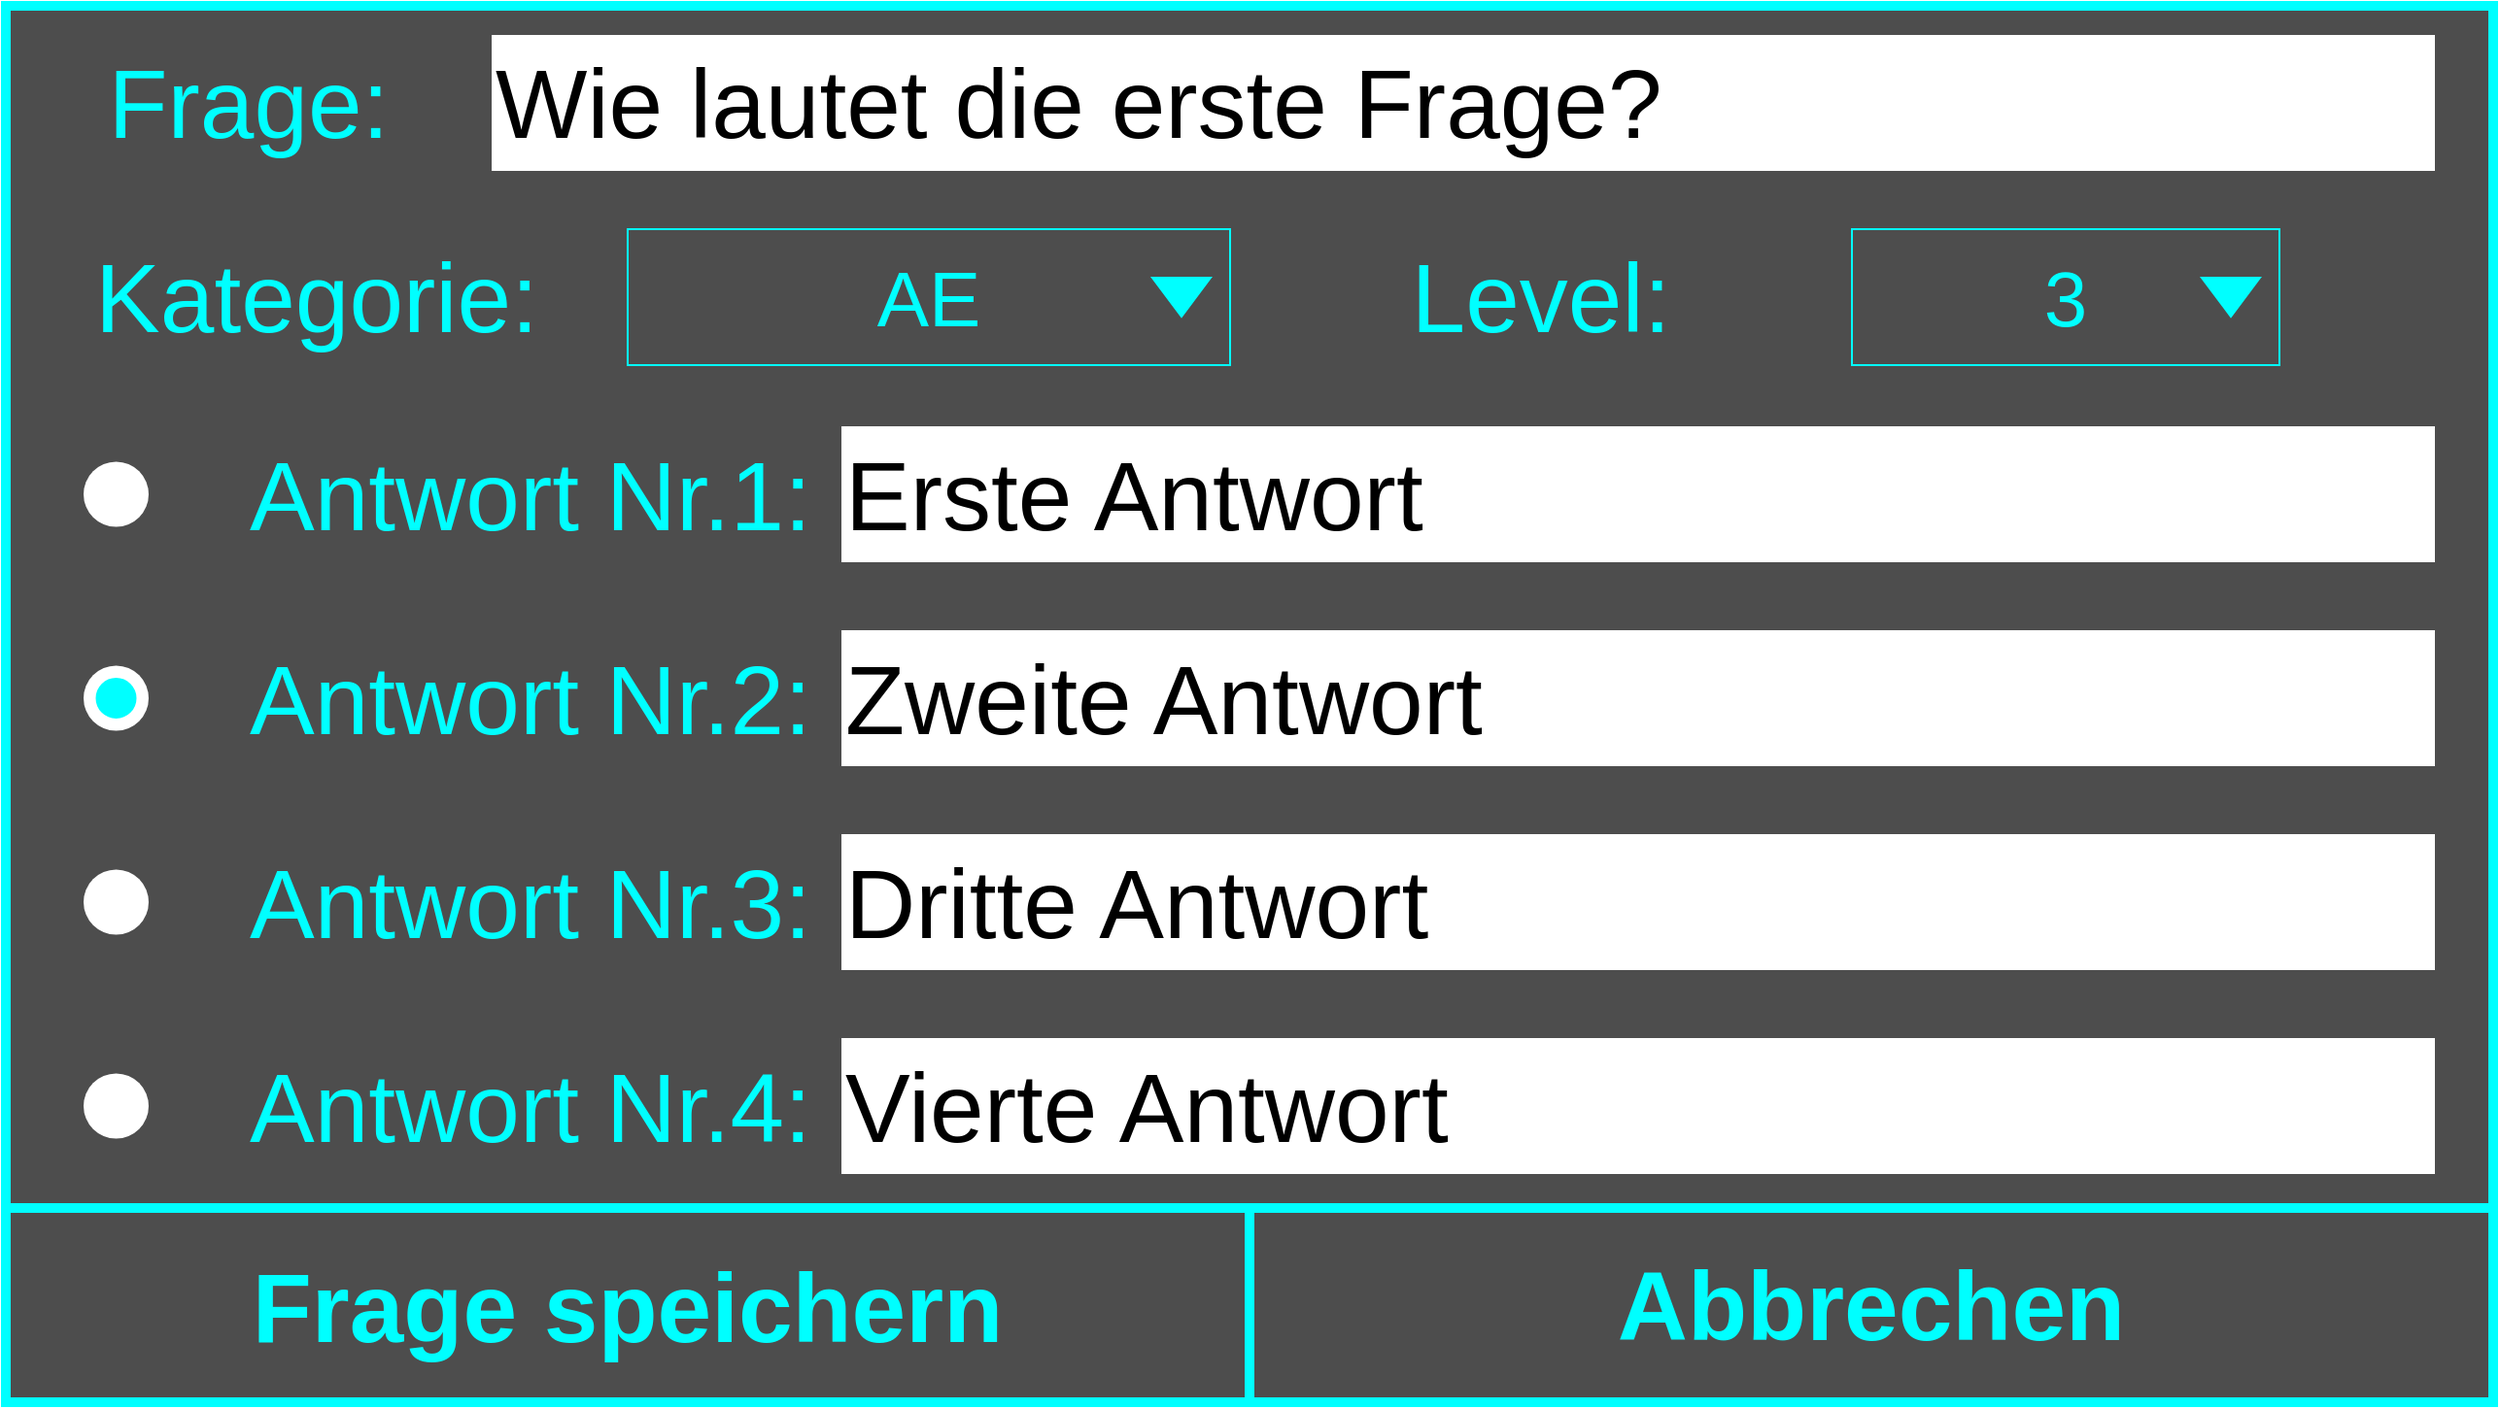 <mxfile version="14.6.13" type="device"><diagram id="7ufu-2xWMey9KHMllkBW" name="Page-1"><mxGraphModel dx="1038" dy="1648" grid="1" gridSize="10" guides="1" tooltips="1" connect="1" arrows="1" fold="1" page="1" pageScale="1" pageWidth="827" pageHeight="1169" math="0" shadow="0"><root><mxCell id="0"/><mxCell id="1" parent="0"/><mxCell id="PIx4minwWeIDictenfKv-2" value="" style="rounded=0;whiteSpace=wrap;html=1;fillColor=#4D4D4D;strokeWidth=5;strokeColor=#00FFFF;" parent="1" vertex="1"><mxGeometry x="10" y="-1160" width="1280" height="719" as="geometry"/></mxCell><mxCell id="ujxIVQF0xxhMp6g8akBR-1" value="" style="rounded=0;whiteSpace=wrap;html=1;strokeWidth=5;strokeColor=#00FFFF;fillColor=none;" vertex="1" parent="1"><mxGeometry x="10" y="-541" width="640" height="100" as="geometry"/></mxCell><mxCell id="ujxIVQF0xxhMp6g8akBR-2" value="" style="rounded=0;whiteSpace=wrap;html=1;strokeWidth=5;strokeColor=#00FFFF;fillColor=none;" vertex="1" parent="1"><mxGeometry x="650" y="-541" width="640" height="100" as="geometry"/></mxCell><mxCell id="ujxIVQF0xxhMp6g8akBR-3" value="&lt;font color=&quot;#00FFFF&quot;&gt;Frage speichern&lt;br&gt;&lt;/font&gt;" style="text;html=1;strokeColor=none;fillColor=none;align=center;verticalAlign=middle;whiteSpace=wrap;rounded=0;fontSize=50;fontStyle=1" vertex="1" parent="1"><mxGeometry x="10" y="-540" width="640" height="100" as="geometry"/></mxCell><mxCell id="ujxIVQF0xxhMp6g8akBR-4" value="&lt;font color=&quot;#00FFFF&quot;&gt;Abbrechen&lt;br&gt;&lt;/font&gt;" style="text;html=1;strokeColor=none;fillColor=none;align=center;verticalAlign=middle;whiteSpace=wrap;rounded=0;fontSize=50;fontStyle=1" vertex="1" parent="1"><mxGeometry x="650" y="-541" width="640" height="100" as="geometry"/></mxCell><mxCell id="ujxIVQF0xxhMp6g8akBR-5" value="&lt;font color=&quot;#00FFFF&quot;&gt;Frage:&lt;/font&gt;" style="text;html=1;strokeColor=none;fillColor=none;align=center;verticalAlign=middle;whiteSpace=wrap;rounded=0;fontSize=50;" vertex="1" parent="1"><mxGeometry x="10" y="-1160" width="250" height="100" as="geometry"/></mxCell><mxCell id="ujxIVQF0xxhMp6g8akBR-6" value="" style="rounded=0;whiteSpace=wrap;html=1;fontSize=50;strokeWidth=5;strokeColor=none;" vertex="1" parent="1"><mxGeometry x="260" y="-1145" width="1000" height="70" as="geometry"/></mxCell><mxCell id="ujxIVQF0xxhMp6g8akBR-7" value="Wie lautet die erste Frage?" style="text;html=1;strokeColor=none;fillColor=none;align=left;verticalAlign=middle;whiteSpace=wrap;rounded=0;fontSize=50;" vertex="1" parent="1"><mxGeometry x="260" y="-1145" width="1000" height="70" as="geometry"/></mxCell><mxCell id="ujxIVQF0xxhMp6g8akBR-8" value="&lt;font color=&quot;#00FFFF&quot;&gt;Kategorie:&lt;/font&gt;" style="text;html=1;strokeColor=none;fillColor=none;align=center;verticalAlign=middle;whiteSpace=wrap;rounded=0;fontSize=50;" vertex="1" parent="1"><mxGeometry x="10" y="-1060" width="320" height="100" as="geometry"/></mxCell><mxCell id="ujxIVQF0xxhMp6g8akBR-9" value="" style="rounded=0;whiteSpace=wrap;html=1;fontSize=50;strokeColor=#00FFFF;strokeWidth=1;align=left;fillColor=none;" vertex="1" parent="1"><mxGeometry x="330" y="-1045" width="310" height="70" as="geometry"/></mxCell><mxCell id="ujxIVQF0xxhMp6g8akBR-10" value="&lt;font style=&quot;font-size: 40px&quot; color=&quot;#00FFFF&quot;&gt;AE&lt;/font&gt;" style="text;html=1;strokeColor=none;fillColor=none;align=center;verticalAlign=middle;whiteSpace=wrap;rounded=0;fontSize=40;" vertex="1" parent="1"><mxGeometry x="330" y="-1045" width="310" height="70" as="geometry"/></mxCell><mxCell id="ujxIVQF0xxhMp6g8akBR-11" value="" style="triangle;whiteSpace=wrap;html=1;fontSize=40;strokeColor=#00FFFF;strokeWidth=1;align=left;direction=south;fillColor=#00FFFF;" vertex="1" parent="1"><mxGeometry x="600" y="-1020" width="30" height="20" as="geometry"/></mxCell><mxCell id="ujxIVQF0xxhMp6g8akBR-12" value="&lt;font color=&quot;#00FFFF&quot;&gt;Level:&lt;/font&gt;" style="text;html=1;strokeColor=none;fillColor=none;align=center;verticalAlign=middle;whiteSpace=wrap;rounded=0;fontSize=50;" vertex="1" parent="1"><mxGeometry x="640" y="-1060" width="320" height="100" as="geometry"/></mxCell><mxCell id="ujxIVQF0xxhMp6g8akBR-13" value="" style="rounded=0;whiteSpace=wrap;html=1;fontSize=50;strokeColor=#00FFFF;strokeWidth=1;align=left;fillColor=none;" vertex="1" parent="1"><mxGeometry x="960" y="-1045" width="220" height="70" as="geometry"/></mxCell><mxCell id="ujxIVQF0xxhMp6g8akBR-14" value="&lt;font style=&quot;font-size: 40px&quot; color=&quot;#00FFFF&quot;&gt;3&lt;/font&gt;" style="text;html=1;strokeColor=none;fillColor=none;align=center;verticalAlign=middle;whiteSpace=wrap;rounded=0;fontSize=40;" vertex="1" parent="1"><mxGeometry x="960" y="-1045" width="220" height="70" as="geometry"/></mxCell><mxCell id="ujxIVQF0xxhMp6g8akBR-15" value="" style="triangle;whiteSpace=wrap;html=1;fontSize=40;strokeColor=#00FFFF;strokeWidth=1;align=left;direction=south;fillColor=#00FFFF;" vertex="1" parent="1"><mxGeometry x="1140" y="-1020" width="30" height="20" as="geometry"/></mxCell><mxCell id="ujxIVQF0xxhMp6g8akBR-17" value="&lt;font color=&quot;#00FFFF&quot;&gt;Antwort Nr.4:&lt;/font&gt;" style="text;html=1;strokeColor=none;fillColor=none;align=center;verticalAlign=middle;whiteSpace=wrap;rounded=0;fontSize=50;" vertex="1" parent="1"><mxGeometry x="120" y="-646" width="320" height="105" as="geometry"/></mxCell><mxCell id="ujxIVQF0xxhMp6g8akBR-18" value="" style="ellipse;whiteSpace=wrap;html=1;aspect=fixed;fontSize=40;strokeWidth=1;align=left;strokeColor=none;" vertex="1" parent="1"><mxGeometry x="50" y="-610.25" width="33.5" height="33.5" as="geometry"/></mxCell><mxCell id="ujxIVQF0xxhMp6g8akBR-19" value="" style="rounded=0;whiteSpace=wrap;html=1;fontSize=50;strokeWidth=5;strokeColor=none;" vertex="1" parent="1"><mxGeometry x="440" y="-628.5" width="820" height="70" as="geometry"/></mxCell><mxCell id="ujxIVQF0xxhMp6g8akBR-20" value="Vierte Antwort" style="text;html=1;strokeColor=none;fillColor=none;align=left;verticalAlign=middle;whiteSpace=wrap;rounded=0;fontSize=50;" vertex="1" parent="1"><mxGeometry x="440" y="-628.5" width="820" height="70" as="geometry"/></mxCell><mxCell id="ujxIVQF0xxhMp6g8akBR-21" value="&lt;font color=&quot;#00FFFF&quot;&gt;Antwort Nr.3:&lt;/font&gt;" style="text;html=1;strokeColor=none;fillColor=none;align=center;verticalAlign=middle;whiteSpace=wrap;rounded=0;fontSize=50;" vertex="1" parent="1"><mxGeometry x="120" y="-751" width="320" height="105" as="geometry"/></mxCell><mxCell id="ujxIVQF0xxhMp6g8akBR-22" value="" style="ellipse;whiteSpace=wrap;html=1;aspect=fixed;fontSize=40;strokeWidth=1;align=left;strokeColor=none;" vertex="1" parent="1"><mxGeometry x="50" y="-715.25" width="33.5" height="33.5" as="geometry"/></mxCell><mxCell id="ujxIVQF0xxhMp6g8akBR-23" value="" style="rounded=0;whiteSpace=wrap;html=1;fontSize=50;strokeWidth=5;strokeColor=none;" vertex="1" parent="1"><mxGeometry x="440" y="-733.5" width="820" height="70" as="geometry"/></mxCell><mxCell id="ujxIVQF0xxhMp6g8akBR-24" value="Dritte Antwort" style="text;html=1;strokeColor=none;fillColor=none;align=left;verticalAlign=middle;whiteSpace=wrap;rounded=0;fontSize=50;" vertex="1" parent="1"><mxGeometry x="440" y="-733.5" width="820" height="70" as="geometry"/></mxCell><mxCell id="ujxIVQF0xxhMp6g8akBR-25" value="&lt;font color=&quot;#00FFFF&quot;&gt;Antwort Nr.2:&lt;/font&gt;" style="text;html=1;strokeColor=none;fillColor=none;align=center;verticalAlign=middle;whiteSpace=wrap;rounded=0;fontSize=50;" vertex="1" parent="1"><mxGeometry x="120" y="-856" width="320" height="105" as="geometry"/></mxCell><mxCell id="ujxIVQF0xxhMp6g8akBR-26" value="" style="ellipse;whiteSpace=wrap;html=1;aspect=fixed;fontSize=40;strokeWidth=1;align=left;strokeColor=none;" vertex="1" parent="1"><mxGeometry x="50" y="-820.25" width="33.5" height="33.5" as="geometry"/></mxCell><mxCell id="ujxIVQF0xxhMp6g8akBR-27" value="" style="rounded=0;whiteSpace=wrap;html=1;fontSize=50;strokeWidth=5;strokeColor=none;" vertex="1" parent="1"><mxGeometry x="440" y="-838.5" width="820" height="70" as="geometry"/></mxCell><mxCell id="ujxIVQF0xxhMp6g8akBR-28" value="Zweite Antwort" style="text;html=1;strokeColor=none;fillColor=none;align=left;verticalAlign=middle;whiteSpace=wrap;rounded=0;fontSize=50;" vertex="1" parent="1"><mxGeometry x="440" y="-838.5" width="820" height="70" as="geometry"/></mxCell><mxCell id="ujxIVQF0xxhMp6g8akBR-29" value="&lt;font color=&quot;#00FFFF&quot;&gt;Antwort Nr.1:&lt;/font&gt;" style="text;html=1;strokeColor=none;fillColor=none;align=center;verticalAlign=middle;whiteSpace=wrap;rounded=0;fontSize=50;" vertex="1" parent="1"><mxGeometry x="120" y="-961" width="320" height="105" as="geometry"/></mxCell><mxCell id="ujxIVQF0xxhMp6g8akBR-30" value="" style="ellipse;whiteSpace=wrap;html=1;aspect=fixed;fontSize=40;strokeWidth=1;align=left;strokeColor=none;" vertex="1" parent="1"><mxGeometry x="50" y="-925.25" width="33.5" height="33.5" as="geometry"/></mxCell><mxCell id="ujxIVQF0xxhMp6g8akBR-31" value="" style="rounded=0;whiteSpace=wrap;html=1;fontSize=50;strokeWidth=5;strokeColor=none;" vertex="1" parent="1"><mxGeometry x="440" y="-943.5" width="820" height="70" as="geometry"/></mxCell><mxCell id="ujxIVQF0xxhMp6g8akBR-32" value="Erste Antwort" style="text;html=1;strokeColor=none;fillColor=none;align=left;verticalAlign=middle;whiteSpace=wrap;rounded=0;fontSize=50;" vertex="1" parent="1"><mxGeometry x="440" y="-943.5" width="820" height="70" as="geometry"/></mxCell><mxCell id="ujxIVQF0xxhMp6g8akBR-33" value="" style="ellipse;whiteSpace=wrap;html=1;aspect=fixed;fontSize=40;strokeColor=#00FFFF;strokeWidth=1;align=left;fillColor=#00FFFF;" vertex="1" parent="1"><mxGeometry x="56.75" y="-813.5" width="20" height="20" as="geometry"/></mxCell></root></mxGraphModel></diagram></mxfile>